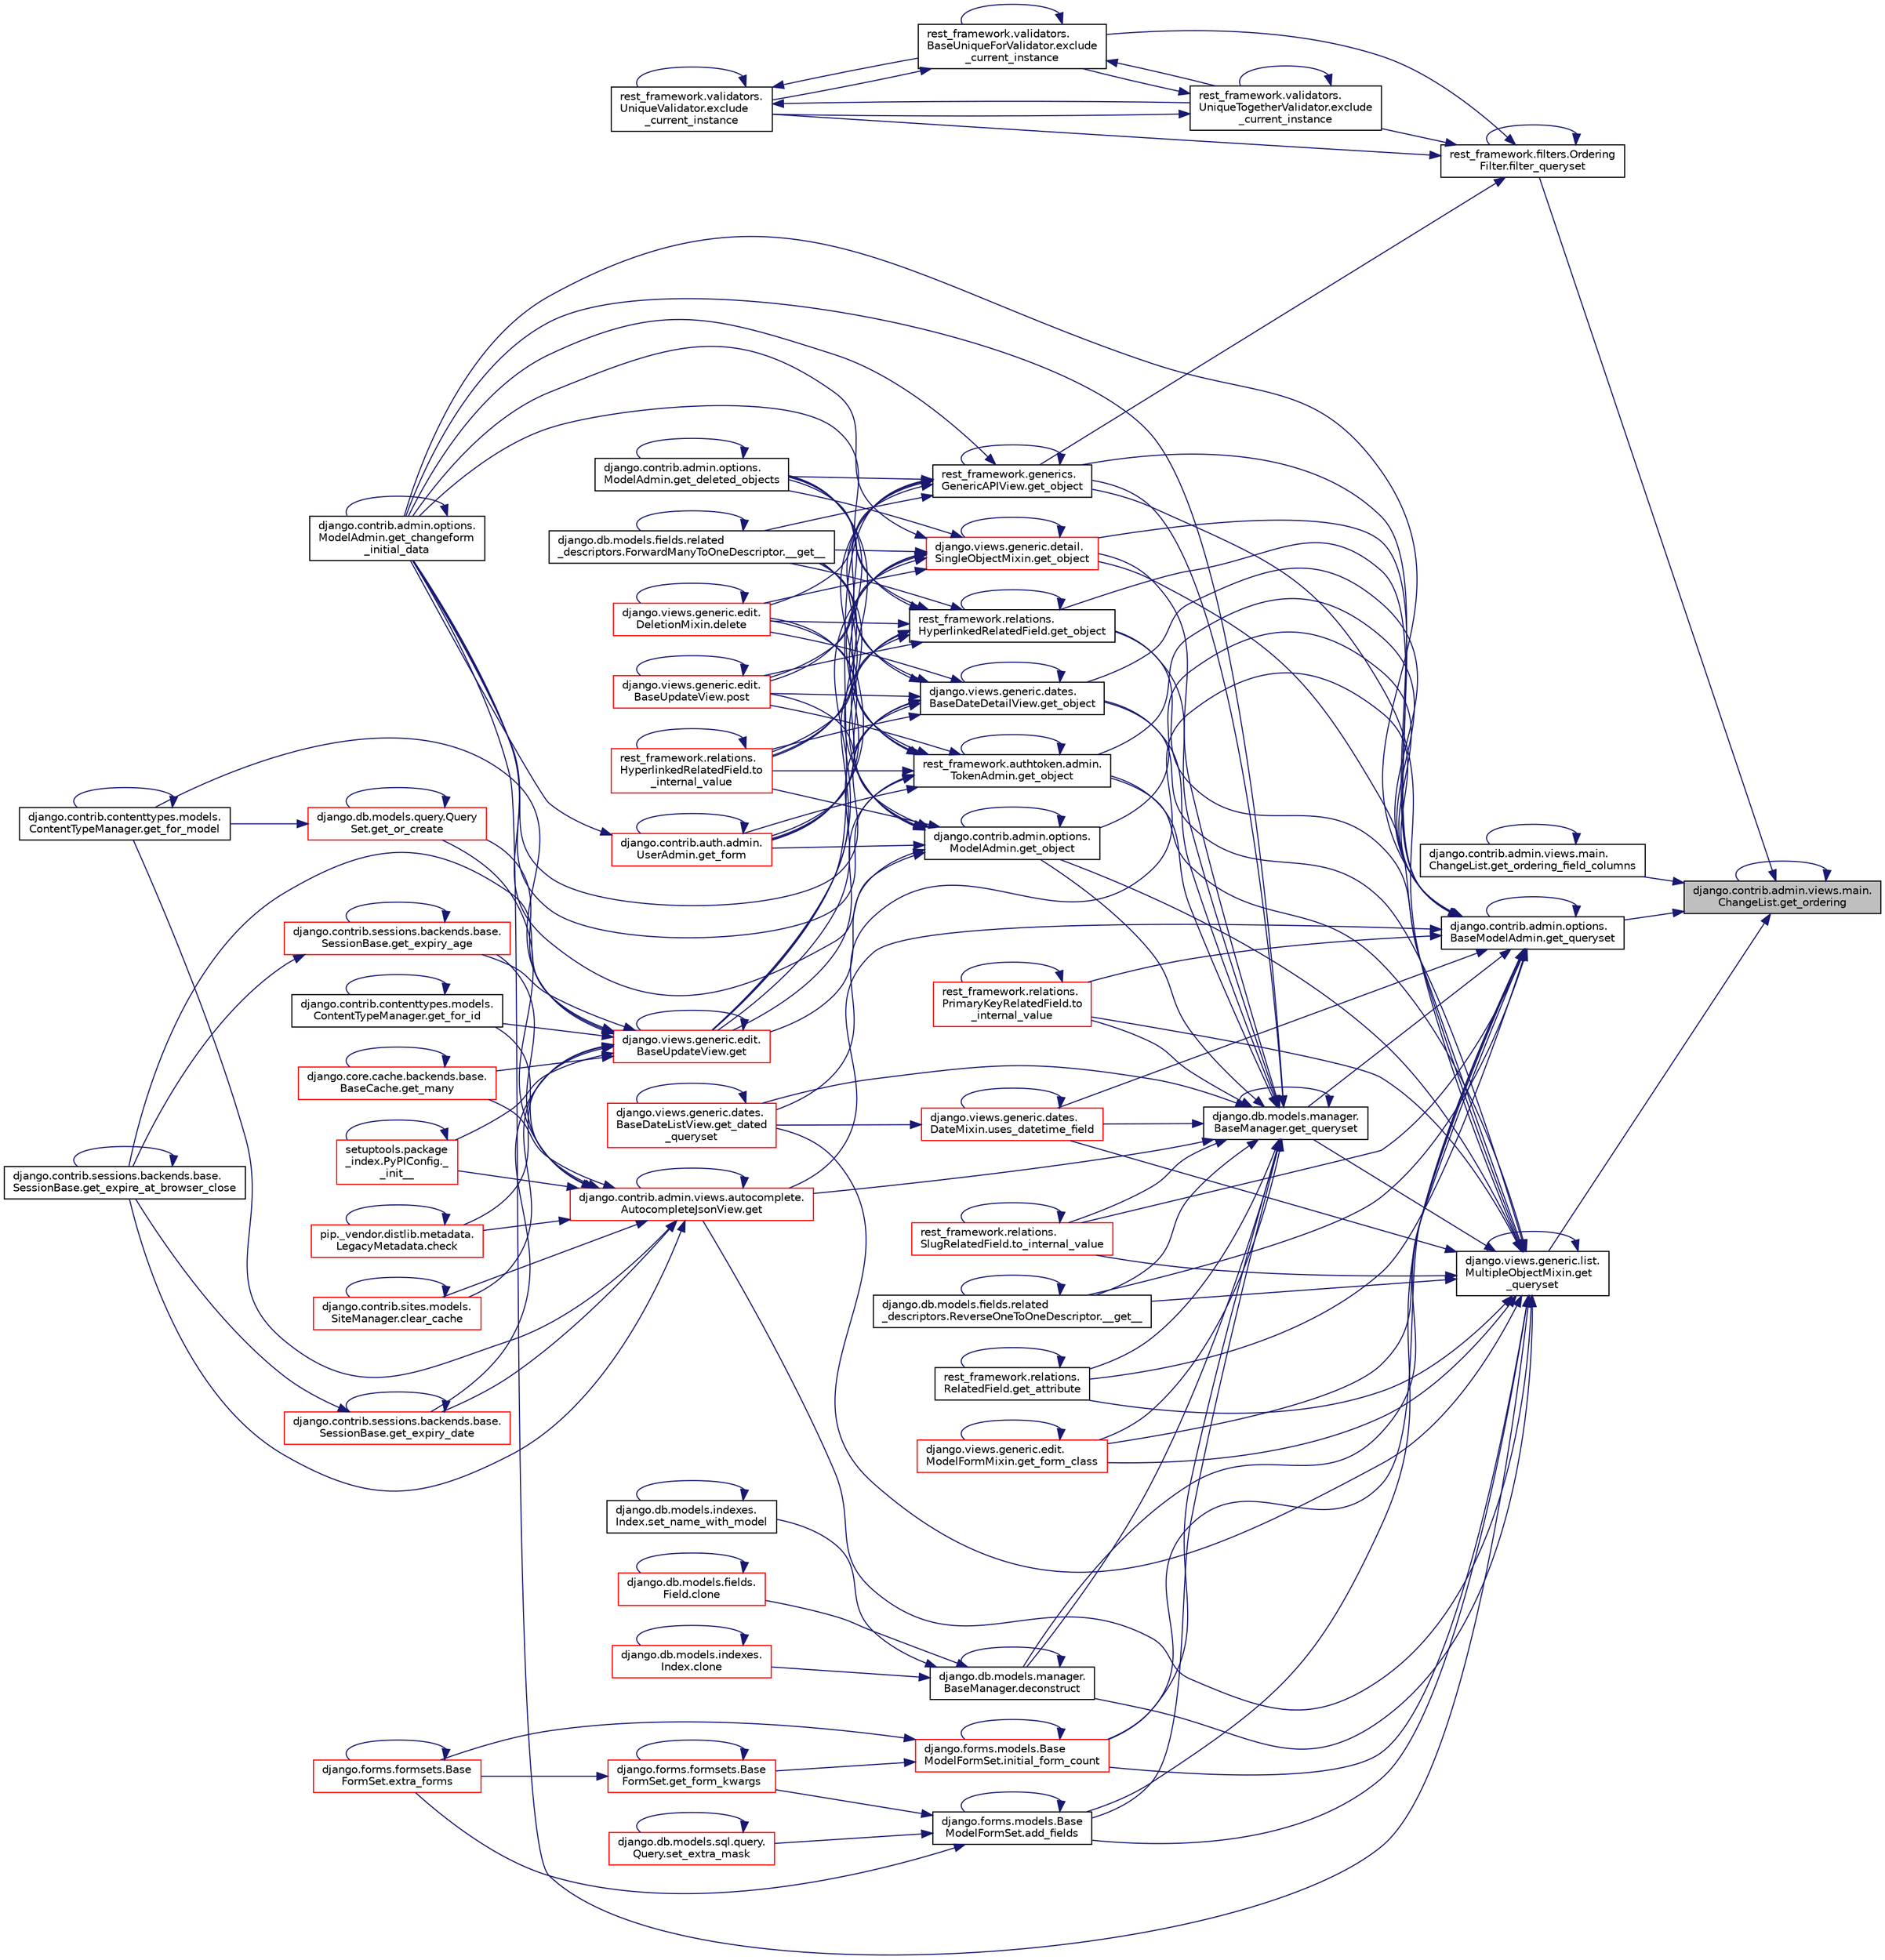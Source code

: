 digraph "django.contrib.admin.views.main.ChangeList.get_ordering"
{
 // LATEX_PDF_SIZE
  edge [fontname="Helvetica",fontsize="10",labelfontname="Helvetica",labelfontsize="10"];
  node [fontname="Helvetica",fontsize="10",shape=record];
  rankdir="RL";
  Node1 [label="django.contrib.admin.views.main.\lChangeList.get_ordering",height=0.2,width=0.4,color="black", fillcolor="grey75", style="filled", fontcolor="black",tooltip=" "];
  Node1 -> Node2 [dir="back",color="midnightblue",fontsize="10",style="solid",fontname="Helvetica"];
  Node2 [label="rest_framework.filters.Ordering\lFilter.filter_queryset",height=0.2,width=0.4,color="black", fillcolor="white", style="filled",URL="$d0/d16/classrest__framework_1_1filters_1_1_ordering_filter.html#af0334718806ff1519a860a79735c12c5",tooltip=" "];
  Node2 -> Node3 [dir="back",color="midnightblue",fontsize="10",style="solid",fontname="Helvetica"];
  Node3 [label="rest_framework.validators.\lUniqueTogetherValidator.exclude\l_current_instance",height=0.2,width=0.4,color="black", fillcolor="white", style="filled",URL="$d8/df3/classrest__framework_1_1validators_1_1_unique_together_validator.html#a872e5afbee8c4160bba291bf2dbc9a96",tooltip=" "];
  Node3 -> Node3 [dir="back",color="midnightblue",fontsize="10",style="solid",fontname="Helvetica"];
  Node3 -> Node4 [dir="back",color="midnightblue",fontsize="10",style="solid",fontname="Helvetica"];
  Node4 [label="rest_framework.validators.\lBaseUniqueForValidator.exclude\l_current_instance",height=0.2,width=0.4,color="black", fillcolor="white", style="filled",URL="$d7/d15/classrest__framework_1_1validators_1_1_base_unique_for_validator.html#a695aa68f1278ccc42fad6fa2153c5da0",tooltip=" "];
  Node4 -> Node3 [dir="back",color="midnightblue",fontsize="10",style="solid",fontname="Helvetica"];
  Node4 -> Node4 [dir="back",color="midnightblue",fontsize="10",style="solid",fontname="Helvetica"];
  Node4 -> Node5 [dir="back",color="midnightblue",fontsize="10",style="solid",fontname="Helvetica"];
  Node5 [label="rest_framework.validators.\lUniqueValidator.exclude\l_current_instance",height=0.2,width=0.4,color="black", fillcolor="white", style="filled",URL="$df/dfd/classrest__framework_1_1validators_1_1_unique_validator.html#af919fcec709e412d91fe08286e1900db",tooltip=" "];
  Node5 -> Node3 [dir="back",color="midnightblue",fontsize="10",style="solid",fontname="Helvetica"];
  Node5 -> Node4 [dir="back",color="midnightblue",fontsize="10",style="solid",fontname="Helvetica"];
  Node5 -> Node5 [dir="back",color="midnightblue",fontsize="10",style="solid",fontname="Helvetica"];
  Node3 -> Node5 [dir="back",color="midnightblue",fontsize="10",style="solid",fontname="Helvetica"];
  Node2 -> Node4 [dir="back",color="midnightblue",fontsize="10",style="solid",fontname="Helvetica"];
  Node2 -> Node5 [dir="back",color="midnightblue",fontsize="10",style="solid",fontname="Helvetica"];
  Node2 -> Node2 [dir="back",color="midnightblue",fontsize="10",style="solid",fontname="Helvetica"];
  Node2 -> Node6 [dir="back",color="midnightblue",fontsize="10",style="solid",fontname="Helvetica"];
  Node6 [label="rest_framework.generics.\lGenericAPIView.get_object",height=0.2,width=0.4,color="black", fillcolor="white", style="filled",URL="$d9/d8f/classrest__framework_1_1generics_1_1_generic_a_p_i_view.html#af19daba665c7e3f1329658f71f0dbc1c",tooltip=" "];
  Node6 -> Node7 [dir="back",color="midnightblue",fontsize="10",style="solid",fontname="Helvetica"];
  Node7 [label="django.db.models.fields.related\l_descriptors.ForwardManyToOneDescriptor.__get__",height=0.2,width=0.4,color="black", fillcolor="white", style="filled",URL="$d8/d45/classdjango_1_1db_1_1models_1_1fields_1_1related__descriptors_1_1_forward_many_to_one_descriptor.html#a00a5fdcd5751fe1e27eff22d686c5dca",tooltip=" "];
  Node7 -> Node7 [dir="back",color="midnightblue",fontsize="10",style="solid",fontname="Helvetica"];
  Node6 -> Node8 [dir="back",color="midnightblue",fontsize="10",style="solid",fontname="Helvetica"];
  Node8 [label="django.views.generic.edit.\lDeletionMixin.delete",height=0.2,width=0.4,color="red", fillcolor="white", style="filled",URL="$d3/d92/classdjango_1_1views_1_1generic_1_1edit_1_1_deletion_mixin.html#a51f105c6c7ad7f026a85bc9fbc68488d",tooltip=" "];
  Node8 -> Node8 [dir="back",color="midnightblue",fontsize="10",style="solid",fontname="Helvetica"];
  Node6 -> Node366 [dir="back",color="midnightblue",fontsize="10",style="solid",fontname="Helvetica"];
  Node366 [label="django.views.generic.edit.\lBaseUpdateView.get",height=0.2,width=0.4,color="red", fillcolor="white", style="filled",URL="$dc/d05/classdjango_1_1views_1_1generic_1_1edit_1_1_base_update_view.html#a25a7b8d986440ffbc8dcc5f140f0dbf9",tooltip=" "];
  Node366 -> Node207 [dir="back",color="midnightblue",fontsize="10",style="solid",fontname="Helvetica"];
  Node207 [label="setuptools.package\l_index.PyPIConfig._\l_init__",height=0.2,width=0.4,color="red", fillcolor="white", style="filled",URL="$d3/d47/classsetuptools_1_1package__index_1_1_py_p_i_config.html#a32593240a32dc851f55b82f1abebbc86",tooltip=" "];
  Node207 -> Node207 [dir="back",color="midnightblue",fontsize="10",style="solid",fontname="Helvetica"];
  Node366 -> Node208 [dir="back",color="midnightblue",fontsize="10",style="solid",fontname="Helvetica"];
  Node208 [label="pip._vendor.distlib.metadata.\lLegacyMetadata.check",height=0.2,width=0.4,color="red", fillcolor="white", style="filled",URL="$d3/dc5/classpip_1_1__vendor_1_1distlib_1_1metadata_1_1_legacy_metadata.html#a28132a5947764193c9e166d3fe8281c9",tooltip=" "];
  Node208 -> Node208 [dir="back",color="midnightblue",fontsize="10",style="solid",fontname="Helvetica"];
  Node366 -> Node212 [dir="back",color="midnightblue",fontsize="10",style="solid",fontname="Helvetica"];
  Node212 [label="django.contrib.sites.models.\lSiteManager.clear_cache",height=0.2,width=0.4,color="red", fillcolor="white", style="filled",URL="$d9/d9e/classdjango_1_1contrib_1_1sites_1_1models_1_1_site_manager.html#add1b963e98668e941563915da7a3c99f",tooltip=" "];
  Node212 -> Node212 [dir="back",color="midnightblue",fontsize="10",style="solid",fontname="Helvetica"];
  Node366 -> Node366 [dir="back",color="midnightblue",fontsize="10",style="solid",fontname="Helvetica"];
  Node366 -> Node285 [dir="back",color="midnightblue",fontsize="10",style="solid",fontname="Helvetica"];
  Node285 [label="django.contrib.sessions.backends.base.\lSessionBase.get_expire_at_browser_close",height=0.2,width=0.4,color="black", fillcolor="white", style="filled",URL="$d1/d6e/classdjango_1_1contrib_1_1sessions_1_1backends_1_1base_1_1_session_base.html#a53cce514e32abb9c710682373753d834",tooltip=" "];
  Node285 -> Node285 [dir="back",color="midnightblue",fontsize="10",style="solid",fontname="Helvetica"];
  Node366 -> Node286 [dir="back",color="midnightblue",fontsize="10",style="solid",fontname="Helvetica"];
  Node286 [label="django.contrib.sessions.backends.base.\lSessionBase.get_expiry_age",height=0.2,width=0.4,color="red", fillcolor="white", style="filled",URL="$d1/d6e/classdjango_1_1contrib_1_1sessions_1_1backends_1_1base_1_1_session_base.html#a95ec4d724ae34aa019240c8463d73f54",tooltip=" "];
  Node286 -> Node285 [dir="back",color="midnightblue",fontsize="10",style="solid",fontname="Helvetica"];
  Node286 -> Node286 [dir="back",color="midnightblue",fontsize="10",style="solid",fontname="Helvetica"];
  Node366 -> Node287 [dir="back",color="midnightblue",fontsize="10",style="solid",fontname="Helvetica"];
  Node287 [label="django.contrib.sessions.backends.base.\lSessionBase.get_expiry_date",height=0.2,width=0.4,color="red", fillcolor="white", style="filled",URL="$d1/d6e/classdjango_1_1contrib_1_1sessions_1_1backends_1_1base_1_1_session_base.html#ad8a87e303d015be27940f941d02ab850",tooltip=" "];
  Node287 -> Node285 [dir="back",color="midnightblue",fontsize="10",style="solid",fontname="Helvetica"];
  Node287 -> Node287 [dir="back",color="midnightblue",fontsize="10",style="solid",fontname="Helvetica"];
  Node366 -> Node289 [dir="back",color="midnightblue",fontsize="10",style="solid",fontname="Helvetica"];
  Node289 [label="django.contrib.contenttypes.models.\lContentTypeManager.get_for_id",height=0.2,width=0.4,color="black", fillcolor="white", style="filled",URL="$d0/dbc/classdjango_1_1contrib_1_1contenttypes_1_1models_1_1_content_type_manager.html#a77e45a678787e583675e13f9a4d05b31",tooltip=" "];
  Node289 -> Node289 [dir="back",color="midnightblue",fontsize="10",style="solid",fontname="Helvetica"];
  Node366 -> Node263 [dir="back",color="midnightblue",fontsize="10",style="solid",fontname="Helvetica"];
  Node263 [label="django.contrib.contenttypes.models.\lContentTypeManager.get_for_model",height=0.2,width=0.4,color="black", fillcolor="white", style="filled",URL="$d0/dbc/classdjango_1_1contrib_1_1contenttypes_1_1models_1_1_content_type_manager.html#a31597c87e55555c8ea39c68d3507ab88",tooltip=" "];
  Node263 -> Node263 [dir="back",color="midnightblue",fontsize="10",style="solid",fontname="Helvetica"];
  Node366 -> Node290 [dir="back",color="midnightblue",fontsize="10",style="solid",fontname="Helvetica"];
  Node290 [label="django.core.cache.backends.base.\lBaseCache.get_many",height=0.2,width=0.4,color="red", fillcolor="white", style="filled",URL="$d0/d87/classdjango_1_1core_1_1cache_1_1backends_1_1base_1_1_base_cache.html#a0e332cc4d03beebd8cacc10376423a72",tooltip=" "];
  Node290 -> Node290 [dir="back",color="midnightblue",fontsize="10",style="solid",fontname="Helvetica"];
  Node366 -> Node262 [dir="back",color="midnightblue",fontsize="10",style="solid",fontname="Helvetica"];
  Node262 [label="django.db.models.query.Query\lSet.get_or_create",height=0.2,width=0.4,color="red", fillcolor="white", style="filled",URL="$dd/d94/classdjango_1_1db_1_1models_1_1query_1_1_query_set.html#a23c2bb1d92b9ee67ce72ac2bb34cfef2",tooltip=" "];
  Node262 -> Node263 [dir="back",color="midnightblue",fontsize="10",style="solid",fontname="Helvetica"];
  Node262 -> Node262 [dir="back",color="midnightblue",fontsize="10",style="solid",fontname="Helvetica"];
  Node6 -> Node367 [dir="back",color="midnightblue",fontsize="10",style="solid",fontname="Helvetica"];
  Node367 [label="django.contrib.admin.options.\lModelAdmin.get_changeform\l_initial_data",height=0.2,width=0.4,color="black", fillcolor="white", style="filled",URL="$d5/d05/classdjango_1_1contrib_1_1admin_1_1options_1_1_model_admin.html#a0a240a707ea381d1b8ec1579f8955fb7",tooltip=" "];
  Node367 -> Node367 [dir="back",color="midnightblue",fontsize="10",style="solid",fontname="Helvetica"];
  Node6 -> Node368 [dir="back",color="midnightblue",fontsize="10",style="solid",fontname="Helvetica"];
  Node368 [label="django.contrib.admin.options.\lModelAdmin.get_deleted_objects",height=0.2,width=0.4,color="black", fillcolor="white", style="filled",URL="$d5/d05/classdjango_1_1contrib_1_1admin_1_1options_1_1_model_admin.html#a4877a3cf067df66ce015e5fa410dc343",tooltip=" "];
  Node368 -> Node368 [dir="back",color="midnightblue",fontsize="10",style="solid",fontname="Helvetica"];
  Node6 -> Node369 [dir="back",color="midnightblue",fontsize="10",style="solid",fontname="Helvetica"];
  Node369 [label="django.contrib.auth.admin.\lUserAdmin.get_form",height=0.2,width=0.4,color="red", fillcolor="white", style="filled",URL="$de/d3c/classdjango_1_1contrib_1_1auth_1_1admin_1_1_user_admin.html#a30a0a369e3f81b055b79cf3961971466",tooltip=" "];
  Node369 -> Node367 [dir="back",color="midnightblue",fontsize="10",style="solid",fontname="Helvetica"];
  Node369 -> Node369 [dir="back",color="midnightblue",fontsize="10",style="solid",fontname="Helvetica"];
  Node6 -> Node6 [dir="back",color="midnightblue",fontsize="10",style="solid",fontname="Helvetica"];
  Node6 -> Node372 [dir="back",color="midnightblue",fontsize="10",style="solid",fontname="Helvetica"];
  Node372 [label="django.views.generic.edit.\lBaseUpdateView.post",height=0.2,width=0.4,color="red", fillcolor="white", style="filled",URL="$dc/d05/classdjango_1_1views_1_1generic_1_1edit_1_1_base_update_view.html#a2147923a1e67e00c94f2882ec1b3bf55",tooltip=" "];
  Node372 -> Node372 [dir="back",color="midnightblue",fontsize="10",style="solid",fontname="Helvetica"];
  Node6 -> Node373 [dir="back",color="midnightblue",fontsize="10",style="solid",fontname="Helvetica"];
  Node373 [label="rest_framework.relations.\lHyperlinkedRelatedField.to\l_internal_value",height=0.2,width=0.4,color="red", fillcolor="white", style="filled",URL="$d1/d10/classrest__framework_1_1relations_1_1_hyperlinked_related_field.html#ad440816f795da9c240990bbb69957ea5",tooltip=" "];
  Node373 -> Node373 [dir="back",color="midnightblue",fontsize="10",style="solid",fontname="Helvetica"];
  Node1 -> Node1 [dir="back",color="midnightblue",fontsize="10",style="solid",fontname="Helvetica"];
  Node1 -> Node678 [dir="back",color="midnightblue",fontsize="10",style="solid",fontname="Helvetica"];
  Node678 [label="django.contrib.admin.views.main.\lChangeList.get_ordering_field_columns",height=0.2,width=0.4,color="black", fillcolor="white", style="filled",URL="$d7/d58/classdjango_1_1contrib_1_1admin_1_1views_1_1main_1_1_change_list.html#ad365f8c2acd6830baf1c62ed771da06d",tooltip=" "];
  Node678 -> Node678 [dir="back",color="midnightblue",fontsize="10",style="solid",fontname="Helvetica"];
  Node1 -> Node679 [dir="back",color="midnightblue",fontsize="10",style="solid",fontname="Helvetica"];
  Node679 [label="django.views.generic.list.\lMultipleObjectMixin.get\l_queryset",height=0.2,width=0.4,color="black", fillcolor="white", style="filled",URL="$dc/db8/classdjango_1_1views_1_1generic_1_1list_1_1_multiple_object_mixin.html#ad98185a338be30a3a7327fbb7c3b4a1a",tooltip=" "];
  Node679 -> Node402 [dir="back",color="midnightblue",fontsize="10",style="solid",fontname="Helvetica"];
  Node402 [label="django.db.models.fields.related\l_descriptors.ReverseOneToOneDescriptor.__get__",height=0.2,width=0.4,color="black", fillcolor="white", style="filled",URL="$da/d7c/classdjango_1_1db_1_1models_1_1fields_1_1related__descriptors_1_1_reverse_one_to_one_descriptor.html#a8a2af43b925a416a4c17dae462134905",tooltip=" "];
  Node402 -> Node402 [dir="back",color="midnightblue",fontsize="10",style="solid",fontname="Helvetica"];
  Node679 -> Node403 [dir="back",color="midnightblue",fontsize="10",style="solid",fontname="Helvetica"];
  Node403 [label="django.forms.models.Base\lModelFormSet.add_fields",height=0.2,width=0.4,color="black", fillcolor="white", style="filled",URL="$d5/d31/classdjango_1_1forms_1_1models_1_1_base_model_form_set.html#a7ba87ca8389c133b3c62c02ec6183b2c",tooltip=" "];
  Node403 -> Node403 [dir="back",color="midnightblue",fontsize="10",style="solid",fontname="Helvetica"];
  Node403 -> Node383 [dir="back",color="midnightblue",fontsize="10",style="solid",fontname="Helvetica"];
  Node383 [label="django.forms.formsets.Base\lFormSet.extra_forms",height=0.2,width=0.4,color="red", fillcolor="white", style="filled",URL="$d5/d7f/classdjango_1_1forms_1_1formsets_1_1_base_form_set.html#a9487b6c0ea825975b119b5a0e989d0a3",tooltip=" "];
  Node383 -> Node383 [dir="back",color="midnightblue",fontsize="10",style="solid",fontname="Helvetica"];
  Node403 -> Node404 [dir="back",color="midnightblue",fontsize="10",style="solid",fontname="Helvetica"];
  Node404 [label="django.forms.formsets.Base\lFormSet.get_form_kwargs",height=0.2,width=0.4,color="red", fillcolor="white", style="filled",URL="$d5/d7f/classdjango_1_1forms_1_1formsets_1_1_base_form_set.html#a88de5b295c9504269cae259b3bcefc93",tooltip=" "];
  Node404 -> Node383 [dir="back",color="midnightblue",fontsize="10",style="solid",fontname="Helvetica"];
  Node404 -> Node404 [dir="back",color="midnightblue",fontsize="10",style="solid",fontname="Helvetica"];
  Node403 -> Node405 [dir="back",color="midnightblue",fontsize="10",style="solid",fontname="Helvetica"];
  Node405 [label="django.db.models.sql.query.\lQuery.set_extra_mask",height=0.2,width=0.4,color="red", fillcolor="white", style="filled",URL="$d6/d30/classdjango_1_1db_1_1models_1_1sql_1_1query_1_1_query.html#a879119a7e742acde6e677c19e4d1bf37",tooltip=" "];
  Node405 -> Node405 [dir="back",color="midnightblue",fontsize="10",style="solid",fontname="Helvetica"];
  Node679 -> Node411 [dir="back",color="midnightblue",fontsize="10",style="solid",fontname="Helvetica"];
  Node411 [label="django.db.models.manager.\lBaseManager.deconstruct",height=0.2,width=0.4,color="black", fillcolor="white", style="filled",URL="$d1/d1c/classdjango_1_1db_1_1models_1_1manager_1_1_base_manager.html#a2b25db58a8fa22f7d633f60e83bca00e",tooltip=" "];
  Node411 -> Node308 [dir="back",color="midnightblue",fontsize="10",style="solid",fontname="Helvetica"];
  Node308 [label="django.db.models.fields.\lField.clone",height=0.2,width=0.4,color="red", fillcolor="white", style="filled",URL="$db/d75/classdjango_1_1db_1_1models_1_1fields_1_1_field.html#ae8df23501cdf746b169871b4c3b8fd68",tooltip=" "];
  Node308 -> Node308 [dir="back",color="midnightblue",fontsize="10",style="solid",fontname="Helvetica"];
  Node411 -> Node310 [dir="back",color="midnightblue",fontsize="10",style="solid",fontname="Helvetica"];
  Node310 [label="django.db.models.indexes.\lIndex.clone",height=0.2,width=0.4,color="red", fillcolor="white", style="filled",URL="$d9/de5/classdjango_1_1db_1_1models_1_1indexes_1_1_index.html#a4a72c5cec1fcccfa88858c5605fb6a3d",tooltip=" "];
  Node310 -> Node310 [dir="back",color="midnightblue",fontsize="10",style="solid",fontname="Helvetica"];
  Node411 -> Node411 [dir="back",color="midnightblue",fontsize="10",style="solid",fontname="Helvetica"];
  Node411 -> Node53 [dir="back",color="midnightblue",fontsize="10",style="solid",fontname="Helvetica"];
  Node53 [label="django.db.models.indexes.\lIndex.set_name_with_model",height=0.2,width=0.4,color="black", fillcolor="white", style="filled",URL="$d9/de5/classdjango_1_1db_1_1models_1_1indexes_1_1_index.html#ad8bab6d1f54debbb6b41a1f78fede196",tooltip=" "];
  Node53 -> Node53 [dir="back",color="midnightblue",fontsize="10",style="solid",fontname="Helvetica"];
  Node679 -> Node206 [dir="back",color="midnightblue",fontsize="10",style="solid",fontname="Helvetica"];
  Node206 [label="django.contrib.admin.views.autocomplete.\lAutocompleteJsonView.get",height=0.2,width=0.4,color="red", fillcolor="white", style="filled",URL="$d5/d24/classdjango_1_1contrib_1_1admin_1_1views_1_1autocomplete_1_1_autocomplete_json_view.html#a332059b5057dd0960d3198ebece79667",tooltip=" "];
  Node206 -> Node207 [dir="back",color="midnightblue",fontsize="10",style="solid",fontname="Helvetica"];
  Node206 -> Node208 [dir="back",color="midnightblue",fontsize="10",style="solid",fontname="Helvetica"];
  Node206 -> Node212 [dir="back",color="midnightblue",fontsize="10",style="solid",fontname="Helvetica"];
  Node206 -> Node206 [dir="back",color="midnightblue",fontsize="10",style="solid",fontname="Helvetica"];
  Node206 -> Node285 [dir="back",color="midnightblue",fontsize="10",style="solid",fontname="Helvetica"];
  Node206 -> Node286 [dir="back",color="midnightblue",fontsize="10",style="solid",fontname="Helvetica"];
  Node206 -> Node287 [dir="back",color="midnightblue",fontsize="10",style="solid",fontname="Helvetica"];
  Node206 -> Node289 [dir="back",color="midnightblue",fontsize="10",style="solid",fontname="Helvetica"];
  Node206 -> Node263 [dir="back",color="midnightblue",fontsize="10",style="solid",fontname="Helvetica"];
  Node206 -> Node290 [dir="back",color="midnightblue",fontsize="10",style="solid",fontname="Helvetica"];
  Node206 -> Node262 [dir="back",color="midnightblue",fontsize="10",style="solid",fontname="Helvetica"];
  Node679 -> Node376 [dir="back",color="midnightblue",fontsize="10",style="solid",fontname="Helvetica"];
  Node376 [label="rest_framework.relations.\lRelatedField.get_attribute",height=0.2,width=0.4,color="black", fillcolor="white", style="filled",URL="$d4/d5c/classrest__framework_1_1relations_1_1_related_field.html#a7b4c46981d21c341076b09dbaaff3e01",tooltip=" "];
  Node376 -> Node376 [dir="back",color="midnightblue",fontsize="10",style="solid",fontname="Helvetica"];
  Node679 -> Node367 [dir="back",color="midnightblue",fontsize="10",style="solid",fontname="Helvetica"];
  Node679 -> Node412 [dir="back",color="midnightblue",fontsize="10",style="solid",fontname="Helvetica"];
  Node412 [label="django.views.generic.dates.\lBaseDateListView.get_dated\l_queryset",height=0.2,width=0.4,color="red", fillcolor="white", style="filled",URL="$d7/d86/classdjango_1_1views_1_1generic_1_1dates_1_1_base_date_list_view.html#a11011211abf322ea977b859dd7d472cb",tooltip=" "];
  Node412 -> Node412 [dir="back",color="midnightblue",fontsize="10",style="solid",fontname="Helvetica"];
  Node679 -> Node416 [dir="back",color="midnightblue",fontsize="10",style="solid",fontname="Helvetica"];
  Node416 [label="django.views.generic.edit.\lModelFormMixin.get_form_class",height=0.2,width=0.4,color="red", fillcolor="white", style="filled",URL="$d9/de4/classdjango_1_1views_1_1generic_1_1edit_1_1_model_form_mixin.html#ab5f7deaff78cbca18e8d853aa6500f68",tooltip=" "];
  Node416 -> Node416 [dir="back",color="midnightblue",fontsize="10",style="solid",fontname="Helvetica"];
  Node679 -> Node6 [dir="back",color="midnightblue",fontsize="10",style="solid",fontname="Helvetica"];
  Node679 -> Node365 [dir="back",color="midnightblue",fontsize="10",style="solid",fontname="Helvetica"];
  Node365 [label="django.views.generic.dates.\lBaseDateDetailView.get_object",height=0.2,width=0.4,color="black", fillcolor="white", style="filled",URL="$d7/da7/classdjango_1_1views_1_1generic_1_1dates_1_1_base_date_detail_view.html#a32d05a2df829a53a3423b48d22d56845",tooltip=" "];
  Node365 -> Node7 [dir="back",color="midnightblue",fontsize="10",style="solid",fontname="Helvetica"];
  Node365 -> Node8 [dir="back",color="midnightblue",fontsize="10",style="solid",fontname="Helvetica"];
  Node365 -> Node366 [dir="back",color="midnightblue",fontsize="10",style="solid",fontname="Helvetica"];
  Node365 -> Node367 [dir="back",color="midnightblue",fontsize="10",style="solid",fontname="Helvetica"];
  Node365 -> Node368 [dir="back",color="midnightblue",fontsize="10",style="solid",fontname="Helvetica"];
  Node365 -> Node369 [dir="back",color="midnightblue",fontsize="10",style="solid",fontname="Helvetica"];
  Node365 -> Node365 [dir="back",color="midnightblue",fontsize="10",style="solid",fontname="Helvetica"];
  Node365 -> Node372 [dir="back",color="midnightblue",fontsize="10",style="solid",fontname="Helvetica"];
  Node365 -> Node373 [dir="back",color="midnightblue",fontsize="10",style="solid",fontname="Helvetica"];
  Node679 -> Node417 [dir="back",color="midnightblue",fontsize="10",style="solid",fontname="Helvetica"];
  Node417 [label="django.views.generic.detail.\lSingleObjectMixin.get_object",height=0.2,width=0.4,color="red", fillcolor="white", style="filled",URL="$d2/d8d/classdjango_1_1views_1_1generic_1_1detail_1_1_single_object_mixin.html#a2dd2bbde8d843929b3af3056125586d7",tooltip=" "];
  Node417 -> Node7 [dir="back",color="midnightblue",fontsize="10",style="solid",fontname="Helvetica"];
  Node417 -> Node8 [dir="back",color="midnightblue",fontsize="10",style="solid",fontname="Helvetica"];
  Node417 -> Node366 [dir="back",color="midnightblue",fontsize="10",style="solid",fontname="Helvetica"];
  Node417 -> Node367 [dir="back",color="midnightblue",fontsize="10",style="solid",fontname="Helvetica"];
  Node417 -> Node368 [dir="back",color="midnightblue",fontsize="10",style="solid",fontname="Helvetica"];
  Node417 -> Node369 [dir="back",color="midnightblue",fontsize="10",style="solid",fontname="Helvetica"];
  Node417 -> Node417 [dir="back",color="midnightblue",fontsize="10",style="solid",fontname="Helvetica"];
  Node417 -> Node372 [dir="back",color="midnightblue",fontsize="10",style="solid",fontname="Helvetica"];
  Node417 -> Node373 [dir="back",color="midnightblue",fontsize="10",style="solid",fontname="Helvetica"];
  Node679 -> Node419 [dir="back",color="midnightblue",fontsize="10",style="solid",fontname="Helvetica"];
  Node419 [label="django.contrib.admin.options.\lModelAdmin.get_object",height=0.2,width=0.4,color="black", fillcolor="white", style="filled",URL="$d5/d05/classdjango_1_1contrib_1_1admin_1_1options_1_1_model_admin.html#a9d8fe5dc46588f2e6a68135c73c1487f",tooltip=" "];
  Node419 -> Node7 [dir="back",color="midnightblue",fontsize="10",style="solid",fontname="Helvetica"];
  Node419 -> Node8 [dir="back",color="midnightblue",fontsize="10",style="solid",fontname="Helvetica"];
  Node419 -> Node366 [dir="back",color="midnightblue",fontsize="10",style="solid",fontname="Helvetica"];
  Node419 -> Node367 [dir="back",color="midnightblue",fontsize="10",style="solid",fontname="Helvetica"];
  Node419 -> Node368 [dir="back",color="midnightblue",fontsize="10",style="solid",fontname="Helvetica"];
  Node419 -> Node369 [dir="back",color="midnightblue",fontsize="10",style="solid",fontname="Helvetica"];
  Node419 -> Node419 [dir="back",color="midnightblue",fontsize="10",style="solid",fontname="Helvetica"];
  Node419 -> Node372 [dir="back",color="midnightblue",fontsize="10",style="solid",fontname="Helvetica"];
  Node419 -> Node373 [dir="back",color="midnightblue",fontsize="10",style="solid",fontname="Helvetica"];
  Node679 -> Node420 [dir="back",color="midnightblue",fontsize="10",style="solid",fontname="Helvetica"];
  Node420 [label="rest_framework.authtoken.admin.\lTokenAdmin.get_object",height=0.2,width=0.4,color="black", fillcolor="white", style="filled",URL="$dd/d7c/classrest__framework_1_1authtoken_1_1admin_1_1_token_admin.html#a3a99dfedc9482558b2c209121e23128c",tooltip=" "];
  Node420 -> Node7 [dir="back",color="midnightblue",fontsize="10",style="solid",fontname="Helvetica"];
  Node420 -> Node8 [dir="back",color="midnightblue",fontsize="10",style="solid",fontname="Helvetica"];
  Node420 -> Node366 [dir="back",color="midnightblue",fontsize="10",style="solid",fontname="Helvetica"];
  Node420 -> Node367 [dir="back",color="midnightblue",fontsize="10",style="solid",fontname="Helvetica"];
  Node420 -> Node368 [dir="back",color="midnightblue",fontsize="10",style="solid",fontname="Helvetica"];
  Node420 -> Node369 [dir="back",color="midnightblue",fontsize="10",style="solid",fontname="Helvetica"];
  Node420 -> Node420 [dir="back",color="midnightblue",fontsize="10",style="solid",fontname="Helvetica"];
  Node420 -> Node372 [dir="back",color="midnightblue",fontsize="10",style="solid",fontname="Helvetica"];
  Node420 -> Node373 [dir="back",color="midnightblue",fontsize="10",style="solid",fontname="Helvetica"];
  Node679 -> Node421 [dir="back",color="midnightblue",fontsize="10",style="solid",fontname="Helvetica"];
  Node421 [label="rest_framework.relations.\lHyperlinkedRelatedField.get_object",height=0.2,width=0.4,color="black", fillcolor="white", style="filled",URL="$d1/d10/classrest__framework_1_1relations_1_1_hyperlinked_related_field.html#ae5ffa1405c21fd97e837193405ec0cd7",tooltip=" "];
  Node421 -> Node7 [dir="back",color="midnightblue",fontsize="10",style="solid",fontname="Helvetica"];
  Node421 -> Node8 [dir="back",color="midnightblue",fontsize="10",style="solid",fontname="Helvetica"];
  Node421 -> Node366 [dir="back",color="midnightblue",fontsize="10",style="solid",fontname="Helvetica"];
  Node421 -> Node367 [dir="back",color="midnightblue",fontsize="10",style="solid",fontname="Helvetica"];
  Node421 -> Node368 [dir="back",color="midnightblue",fontsize="10",style="solid",fontname="Helvetica"];
  Node421 -> Node369 [dir="back",color="midnightblue",fontsize="10",style="solid",fontname="Helvetica"];
  Node421 -> Node421 [dir="back",color="midnightblue",fontsize="10",style="solid",fontname="Helvetica"];
  Node421 -> Node372 [dir="back",color="midnightblue",fontsize="10",style="solid",fontname="Helvetica"];
  Node421 -> Node373 [dir="back",color="midnightblue",fontsize="10",style="solid",fontname="Helvetica"];
  Node679 -> Node422 [dir="back",color="midnightblue",fontsize="10",style="solid",fontname="Helvetica"];
  Node422 [label="django.db.models.manager.\lBaseManager.get_queryset",height=0.2,width=0.4,color="black", fillcolor="white", style="filled",URL="$d1/d1c/classdjango_1_1db_1_1models_1_1manager_1_1_base_manager.html#af0391e929a911c2647412e6e030c28e8",tooltip="PROXIES TO QUERYSET #."];
  Node422 -> Node402 [dir="back",color="midnightblue",fontsize="10",style="solid",fontname="Helvetica"];
  Node422 -> Node403 [dir="back",color="midnightblue",fontsize="10",style="solid",fontname="Helvetica"];
  Node422 -> Node411 [dir="back",color="midnightblue",fontsize="10",style="solid",fontname="Helvetica"];
  Node422 -> Node206 [dir="back",color="midnightblue",fontsize="10",style="solid",fontname="Helvetica"];
  Node422 -> Node376 [dir="back",color="midnightblue",fontsize="10",style="solid",fontname="Helvetica"];
  Node422 -> Node367 [dir="back",color="midnightblue",fontsize="10",style="solid",fontname="Helvetica"];
  Node422 -> Node412 [dir="back",color="midnightblue",fontsize="10",style="solid",fontname="Helvetica"];
  Node422 -> Node416 [dir="back",color="midnightblue",fontsize="10",style="solid",fontname="Helvetica"];
  Node422 -> Node6 [dir="back",color="midnightblue",fontsize="10",style="solid",fontname="Helvetica"];
  Node422 -> Node365 [dir="back",color="midnightblue",fontsize="10",style="solid",fontname="Helvetica"];
  Node422 -> Node417 [dir="back",color="midnightblue",fontsize="10",style="solid",fontname="Helvetica"];
  Node422 -> Node419 [dir="back",color="midnightblue",fontsize="10",style="solid",fontname="Helvetica"];
  Node422 -> Node420 [dir="back",color="midnightblue",fontsize="10",style="solid",fontname="Helvetica"];
  Node422 -> Node421 [dir="back",color="midnightblue",fontsize="10",style="solid",fontname="Helvetica"];
  Node422 -> Node422 [dir="back",color="midnightblue",fontsize="10",style="solid",fontname="Helvetica"];
  Node422 -> Node423 [dir="back",color="midnightblue",fontsize="10",style="solid",fontname="Helvetica"];
  Node423 [label="django.forms.models.Base\lModelFormSet.initial_form_count",height=0.2,width=0.4,color="red", fillcolor="white", style="filled",URL="$d5/d31/classdjango_1_1forms_1_1models_1_1_base_model_form_set.html#a6a15e7dc230a83274059086c7297b540",tooltip=" "];
  Node423 -> Node383 [dir="back",color="midnightblue",fontsize="10",style="solid",fontname="Helvetica"];
  Node423 -> Node404 [dir="back",color="midnightblue",fontsize="10",style="solid",fontname="Helvetica"];
  Node423 -> Node423 [dir="back",color="midnightblue",fontsize="10",style="solid",fontname="Helvetica"];
  Node422 -> Node428 [dir="back",color="midnightblue",fontsize="10",style="solid",fontname="Helvetica"];
  Node428 [label="rest_framework.relations.\lPrimaryKeyRelatedField.to\l_internal_value",height=0.2,width=0.4,color="red", fillcolor="white", style="filled",URL="$d8/dde/classrest__framework_1_1relations_1_1_primary_key_related_field.html#af23f8a4743db9f71cf80a22212438c06",tooltip=" "];
  Node428 -> Node428 [dir="back",color="midnightblue",fontsize="10",style="solid",fontname="Helvetica"];
  Node422 -> Node429 [dir="back",color="midnightblue",fontsize="10",style="solid",fontname="Helvetica"];
  Node429 [label="rest_framework.relations.\lSlugRelatedField.to_internal_value",height=0.2,width=0.4,color="red", fillcolor="white", style="filled",URL="$d6/dbf/classrest__framework_1_1relations_1_1_slug_related_field.html#a004d7d6f585d9b4fb8a89780e7782ddd",tooltip=" "];
  Node429 -> Node429 [dir="back",color="midnightblue",fontsize="10",style="solid",fontname="Helvetica"];
  Node422 -> Node430 [dir="back",color="midnightblue",fontsize="10",style="solid",fontname="Helvetica"];
  Node430 [label="django.views.generic.dates.\lDateMixin.uses_datetime_field",height=0.2,width=0.4,color="red", fillcolor="white", style="filled",URL="$d7/d82/classdjango_1_1views_1_1generic_1_1dates_1_1_date_mixin.html#a40a6fda70e20d308d65fa855e7f819df",tooltip=" "];
  Node430 -> Node412 [dir="back",color="midnightblue",fontsize="10",style="solid",fontname="Helvetica"];
  Node430 -> Node430 [dir="back",color="midnightblue",fontsize="10",style="solid",fontname="Helvetica"];
  Node679 -> Node679 [dir="back",color="midnightblue",fontsize="10",style="solid",fontname="Helvetica"];
  Node679 -> Node423 [dir="back",color="midnightblue",fontsize="10",style="solid",fontname="Helvetica"];
  Node679 -> Node428 [dir="back",color="midnightblue",fontsize="10",style="solid",fontname="Helvetica"];
  Node679 -> Node429 [dir="back",color="midnightblue",fontsize="10",style="solid",fontname="Helvetica"];
  Node679 -> Node430 [dir="back",color="midnightblue",fontsize="10",style="solid",fontname="Helvetica"];
  Node1 -> Node680 [dir="back",color="midnightblue",fontsize="10",style="solid",fontname="Helvetica"];
  Node680 [label="django.contrib.admin.options.\lBaseModelAdmin.get_queryset",height=0.2,width=0.4,color="black", fillcolor="white", style="filled",URL="$d3/dd6/classdjango_1_1contrib_1_1admin_1_1options_1_1_base_model_admin.html#a9dc124c9d075b1782f0338dd500ec940",tooltip=" "];
  Node680 -> Node402 [dir="back",color="midnightblue",fontsize="10",style="solid",fontname="Helvetica"];
  Node680 -> Node403 [dir="back",color="midnightblue",fontsize="10",style="solid",fontname="Helvetica"];
  Node680 -> Node411 [dir="back",color="midnightblue",fontsize="10",style="solid",fontname="Helvetica"];
  Node680 -> Node206 [dir="back",color="midnightblue",fontsize="10",style="solid",fontname="Helvetica"];
  Node680 -> Node376 [dir="back",color="midnightblue",fontsize="10",style="solid",fontname="Helvetica"];
  Node680 -> Node367 [dir="back",color="midnightblue",fontsize="10",style="solid",fontname="Helvetica"];
  Node680 -> Node412 [dir="back",color="midnightblue",fontsize="10",style="solid",fontname="Helvetica"];
  Node680 -> Node416 [dir="back",color="midnightblue",fontsize="10",style="solid",fontname="Helvetica"];
  Node680 -> Node6 [dir="back",color="midnightblue",fontsize="10",style="solid",fontname="Helvetica"];
  Node680 -> Node365 [dir="back",color="midnightblue",fontsize="10",style="solid",fontname="Helvetica"];
  Node680 -> Node417 [dir="back",color="midnightblue",fontsize="10",style="solid",fontname="Helvetica"];
  Node680 -> Node419 [dir="back",color="midnightblue",fontsize="10",style="solid",fontname="Helvetica"];
  Node680 -> Node420 [dir="back",color="midnightblue",fontsize="10",style="solid",fontname="Helvetica"];
  Node680 -> Node421 [dir="back",color="midnightblue",fontsize="10",style="solid",fontname="Helvetica"];
  Node680 -> Node422 [dir="back",color="midnightblue",fontsize="10",style="solid",fontname="Helvetica"];
  Node680 -> Node680 [dir="back",color="midnightblue",fontsize="10",style="solid",fontname="Helvetica"];
  Node680 -> Node423 [dir="back",color="midnightblue",fontsize="10",style="solid",fontname="Helvetica"];
  Node680 -> Node428 [dir="back",color="midnightblue",fontsize="10",style="solid",fontname="Helvetica"];
  Node680 -> Node429 [dir="back",color="midnightblue",fontsize="10",style="solid",fontname="Helvetica"];
  Node680 -> Node430 [dir="back",color="midnightblue",fontsize="10",style="solid",fontname="Helvetica"];
}
